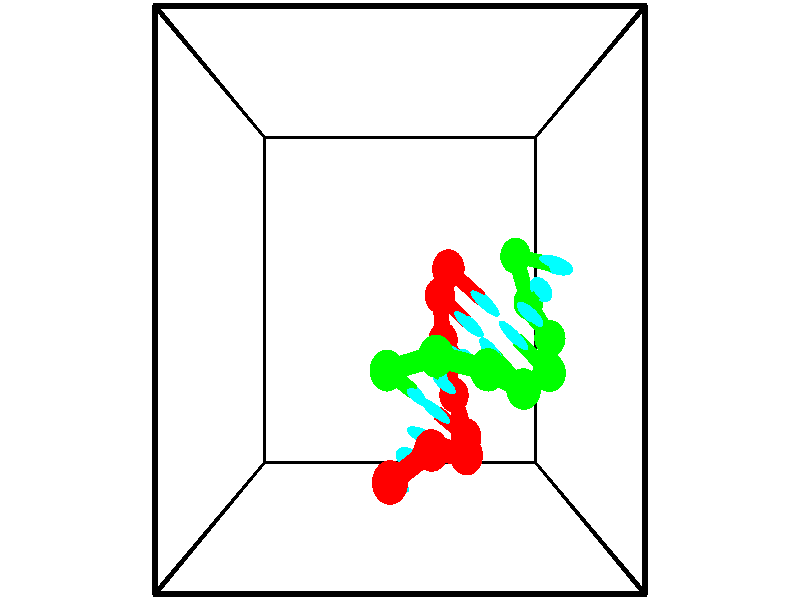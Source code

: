 // switches for output
#declare DRAW_BASES = 1; // possible values are 0, 1; only relevant for DNA ribbons
#declare DRAW_BASES_TYPE = 3; // possible values are 1, 2, 3; only relevant for DNA ribbons
#declare DRAW_FOG = 0; // set to 1 to enable fog

#include "colors.inc"

#include "transforms.inc"
background { rgb <1, 1, 1>}

#default {
   normal{
       ripples 0.25
       frequency 0.20
       turbulence 0.2
       lambda 5
   }
	finish {
		phong 0.1
		phong_size 40.
	}
}

// original window dimensions: 1024x640


// camera settings

camera {
	sky <-0, 1, 0>
	up <-0, 1, 0>
	right 1.6 * <1, 0, 0>
	location <2.5, 2.5, 11.1562>
	look_at <2.5, 2.5, 2.5>
	direction <0, 0, -8.6562>
	angle 67.0682
}


# declare cpy_camera_pos = <2.5, 2.5, 11.1562>;
# if (DRAW_FOG = 1)
fog {
	fog_type 2
	up vnormalize(cpy_camera_pos)
	color rgbt<1,1,1,0.3>
	distance 1e-5
	fog_alt 3e-3
	fog_offset 4
}
# end


// LIGHTS

# declare lum = 6;
global_settings {
	ambient_light rgb lum * <0.05, 0.05, 0.05>
	max_trace_level 15
}# declare cpy_direct_light_amount = 0.25;
light_source
{	1000 * <-1, -1, 1>,
	rgb lum * cpy_direct_light_amount
	parallel
}

light_source
{	1000 * <1, 1, -1>,
	rgb lum * cpy_direct_light_amount
	parallel
}

// strand 0

// nucleotide -1

// particle -1
sphere {
	<2.362783, 0.397528, 2.805532> 0.250000
	pigment { color rgbt <1,0,0,0> }
	no_shadow
}
cylinder {
	<2.410721, 0.282906, 2.425316>,  <2.439484, 0.214132, 2.197187>, 0.100000
	pigment { color rgbt <1,0,0,0> }
	no_shadow
}
cylinder {
	<2.410721, 0.282906, 2.425316>,  <2.362783, 0.397528, 2.805532>, 0.100000
	pigment { color rgbt <1,0,0,0> }
	no_shadow
}

// particle -1
sphere {
	<2.410721, 0.282906, 2.425316> 0.100000
	pigment { color rgbt <1,0,0,0> }
	no_shadow
}
sphere {
	0, 1
	scale<0.080000,0.200000,0.300000>
	matrix <0.324943, 0.916025, -0.235183,
		0.938109, -0.280685, 0.202895,
		0.119845, -0.286556, -0.950538,
		2.446674, 0.196939, 2.140155>
	pigment { color rgbt <0,1,1,0> }
	no_shadow
}
cylinder {
	<2.951310, 0.699600, 2.482133>,  <2.362783, 0.397528, 2.805532>, 0.130000
	pigment { color rgbt <1,0,0,0> }
	no_shadow
}

// nucleotide -1

// particle -1
sphere {
	<2.951310, 0.699600, 2.482133> 0.250000
	pigment { color rgbt <1,0,0,0> }
	no_shadow
}
cylinder {
	<2.772095, 0.569916, 2.148870>,  <2.664565, 0.492105, 1.948913>, 0.100000
	pigment { color rgbt <1,0,0,0> }
	no_shadow
}
cylinder {
	<2.772095, 0.569916, 2.148870>,  <2.951310, 0.699600, 2.482133>, 0.100000
	pigment { color rgbt <1,0,0,0> }
	no_shadow
}

// particle -1
sphere {
	<2.772095, 0.569916, 2.148870> 0.100000
	pigment { color rgbt <1,0,0,0> }
	no_shadow
}
sphere {
	0, 1
	scale<0.080000,0.200000,0.300000>
	matrix <0.499081, 0.682492, -0.533970,
		0.741741, -0.655052, -0.143975,
		-0.448039, -0.324211, -0.833155,
		2.637683, 0.472652, 1.898924>
	pigment { color rgbt <0,1,1,0> }
	no_shadow
}
cylinder {
	<3.504092, 0.541368, 2.006558>,  <2.951310, 0.699600, 2.482133>, 0.130000
	pigment { color rgbt <1,0,0,0> }
	no_shadow
}

// nucleotide -1

// particle -1
sphere {
	<3.504092, 0.541368, 2.006558> 0.250000
	pigment { color rgbt <1,0,0,0> }
	no_shadow
}
cylinder {
	<3.146690, 0.644150, 1.859250>,  <2.932249, 0.705819, 1.770865>, 0.100000
	pigment { color rgbt <1,0,0,0> }
	no_shadow
}
cylinder {
	<3.146690, 0.644150, 1.859250>,  <3.504092, 0.541368, 2.006558>, 0.100000
	pigment { color rgbt <1,0,0,0> }
	no_shadow
}

// particle -1
sphere {
	<3.146690, 0.644150, 1.859250> 0.100000
	pigment { color rgbt <1,0,0,0> }
	no_shadow
}
sphere {
	0, 1
	scale<0.080000,0.200000,0.300000>
	matrix <0.400476, 0.826969, -0.394640,
		0.203143, -0.500096, -0.841806,
		-0.893505, 0.256955, -0.368270,
		2.878639, 0.721236, 1.748769>
	pigment { color rgbt <0,1,1,0> }
	no_shadow
}
cylinder {
	<3.578325, 0.639287, 1.294536>,  <3.504092, 0.541368, 2.006558>, 0.130000
	pigment { color rgbt <1,0,0,0> }
	no_shadow
}

// nucleotide -1

// particle -1
sphere {
	<3.578325, 0.639287, 1.294536> 0.250000
	pigment { color rgbt <1,0,0,0> }
	no_shadow
}
cylinder {
	<3.282524, 0.861530, 1.446555>,  <3.105043, 0.994876, 1.537766>, 0.100000
	pigment { color rgbt <1,0,0,0> }
	no_shadow
}
cylinder {
	<3.282524, 0.861530, 1.446555>,  <3.578325, 0.639287, 1.294536>, 0.100000
	pigment { color rgbt <1,0,0,0> }
	no_shadow
}

// particle -1
sphere {
	<3.282524, 0.861530, 1.446555> 0.100000
	pigment { color rgbt <1,0,0,0> }
	no_shadow
}
sphere {
	0, 1
	scale<0.080000,0.200000,0.300000>
	matrix <0.540657, 0.826578, -0.156391,
		-0.401031, 0.089823, -0.911650,
		-0.739503, 0.555608, 0.380047,
		3.060673, 1.028213, 1.560569>
	pigment { color rgbt <0,1,1,0> }
	no_shadow
}
cylinder {
	<3.423072, 1.144096, 0.830546>,  <3.578325, 0.639287, 1.294536>, 0.130000
	pigment { color rgbt <1,0,0,0> }
	no_shadow
}

// nucleotide -1

// particle -1
sphere {
	<3.423072, 1.144096, 0.830546> 0.250000
	pigment { color rgbt <1,0,0,0> }
	no_shadow
}
cylinder {
	<3.302307, 1.274830, 1.188770>,  <3.229848, 1.353270, 1.403705>, 0.100000
	pigment { color rgbt <1,0,0,0> }
	no_shadow
}
cylinder {
	<3.302307, 1.274830, 1.188770>,  <3.423072, 1.144096, 0.830546>, 0.100000
	pigment { color rgbt <1,0,0,0> }
	no_shadow
}

// particle -1
sphere {
	<3.302307, 1.274830, 1.188770> 0.100000
	pigment { color rgbt <1,0,0,0> }
	no_shadow
}
sphere {
	0, 1
	scale<0.080000,0.200000,0.300000>
	matrix <0.534383, 0.835959, -0.124930,
		-0.789483, 0.440855, -0.427040,
		-0.301912, 0.326833, 0.895561,
		3.211733, 1.372880, 1.457438>
	pigment { color rgbt <0,1,1,0> }
	no_shadow
}
cylinder {
	<3.238355, 1.932158, 0.804065>,  <3.423072, 1.144096, 0.830546>, 0.130000
	pigment { color rgbt <1,0,0,0> }
	no_shadow
}

// nucleotide -1

// particle -1
sphere {
	<3.238355, 1.932158, 0.804065> 0.250000
	pigment { color rgbt <1,0,0,0> }
	no_shadow
}
cylinder {
	<3.324608, 1.841328, 1.183947>,  <3.376359, 1.786829, 1.411876>, 0.100000
	pigment { color rgbt <1,0,0,0> }
	no_shadow
}
cylinder {
	<3.324608, 1.841328, 1.183947>,  <3.238355, 1.932158, 0.804065>, 0.100000
	pigment { color rgbt <1,0,0,0> }
	no_shadow
}

// particle -1
sphere {
	<3.324608, 1.841328, 1.183947> 0.100000
	pigment { color rgbt <1,0,0,0> }
	no_shadow
}
sphere {
	0, 1
	scale<0.080000,0.200000,0.300000>
	matrix <0.506991, 0.857255, 0.089859,
		-0.834544, 0.462116, 0.299977,
		0.215631, -0.227077, 0.949705,
		3.389297, 1.773205, 1.468859>
	pigment { color rgbt <0,1,1,0> }
	no_shadow
}
cylinder {
	<3.160077, 2.559862, 1.179334>,  <3.238355, 1.932158, 0.804065>, 0.130000
	pigment { color rgbt <1,0,0,0> }
	no_shadow
}

// nucleotide -1

// particle -1
sphere {
	<3.160077, 2.559862, 1.179334> 0.250000
	pigment { color rgbt <1,0,0,0> }
	no_shadow
}
cylinder {
	<3.406456, 2.347443, 1.412091>,  <3.554283, 2.219991, 1.551744>, 0.100000
	pigment { color rgbt <1,0,0,0> }
	no_shadow
}
cylinder {
	<3.406456, 2.347443, 1.412091>,  <3.160077, 2.559862, 1.179334>, 0.100000
	pigment { color rgbt <1,0,0,0> }
	no_shadow
}

// particle -1
sphere {
	<3.406456, 2.347443, 1.412091> 0.100000
	pigment { color rgbt <1,0,0,0> }
	no_shadow
}
sphere {
	0, 1
	scale<0.080000,0.200000,0.300000>
	matrix <0.495449, 0.835406, 0.237965,
		-0.612486, 0.141724, 0.777673,
		0.615947, -0.531048, 0.581892,
		3.591240, 2.188128, 1.586658>
	pigment { color rgbt <0,1,1,0> }
	no_shadow
}
cylinder {
	<3.246980, 2.902462, 1.829829>,  <3.160077, 2.559862, 1.179334>, 0.130000
	pigment { color rgbt <1,0,0,0> }
	no_shadow
}

// nucleotide -1

// particle -1
sphere {
	<3.246980, 2.902462, 1.829829> 0.250000
	pigment { color rgbt <1,0,0,0> }
	no_shadow
}
cylinder {
	<3.565369, 2.661327, 1.807845>,  <3.756402, 2.516647, 1.794654>, 0.100000
	pigment { color rgbt <1,0,0,0> }
	no_shadow
}
cylinder {
	<3.565369, 2.661327, 1.807845>,  <3.246980, 2.902462, 1.829829>, 0.100000
	pigment { color rgbt <1,0,0,0> }
	no_shadow
}

// particle -1
sphere {
	<3.565369, 2.661327, 1.807845> 0.100000
	pigment { color rgbt <1,0,0,0> }
	no_shadow
}
sphere {
	0, 1
	scale<0.080000,0.200000,0.300000>
	matrix <0.593403, 0.759119, 0.267603,
		-0.119599, -0.245618, 0.961960,
		0.795970, -0.602835, -0.054961,
		3.804160, 2.480477, 1.791356>
	pigment { color rgbt <0,1,1,0> }
	no_shadow
}
// strand 1

// nucleotide -1

// particle -1
sphere {
	<4.428334, 3.115004, 1.068328> 0.250000
	pigment { color rgbt <0,1,0,0> }
	no_shadow
}
cylinder {
	<4.751648, 3.029709, 1.287857>,  <4.945636, 2.978532, 1.419574>, 0.100000
	pigment { color rgbt <0,1,0,0> }
	no_shadow
}
cylinder {
	<4.751648, 3.029709, 1.287857>,  <4.428334, 3.115004, 1.068328>, 0.100000
	pigment { color rgbt <0,1,0,0> }
	no_shadow
}

// particle -1
sphere {
	<4.751648, 3.029709, 1.287857> 0.100000
	pigment { color rgbt <0,1,0,0> }
	no_shadow
}
sphere {
	0, 1
	scale<0.080000,0.200000,0.300000>
	matrix <-0.440747, -0.837179, 0.323842,
		0.390407, -0.503648, -0.770663,
		0.808285, -0.213237, 0.548822,
		4.994133, 2.965738, 1.452504>
	pigment { color rgbt <0,1,1,0> }
	no_shadow
}
cylinder {
	<4.705694, 2.465666, 0.782405>,  <4.428334, 3.115004, 1.068328>, 0.130000
	pigment { color rgbt <0,1,0,0> }
	no_shadow
}

// nucleotide -1

// particle -1
sphere {
	<4.705694, 2.465666, 0.782405> 0.250000
	pigment { color rgbt <0,1,0,0> }
	no_shadow
}
cylinder {
	<4.738495, 2.563534, 1.168859>,  <4.758175, 2.622254, 1.400730>, 0.100000
	pigment { color rgbt <0,1,0,0> }
	no_shadow
}
cylinder {
	<4.738495, 2.563534, 1.168859>,  <4.705694, 2.465666, 0.782405>, 0.100000
	pigment { color rgbt <0,1,0,0> }
	no_shadow
}

// particle -1
sphere {
	<4.738495, 2.563534, 1.168859> 0.100000
	pigment { color rgbt <0,1,0,0> }
	no_shadow
}
sphere {
	0, 1
	scale<0.080000,0.200000,0.300000>
	matrix <-0.704707, -0.671250, 0.229805,
		0.704743, -0.699685, 0.117376,
		0.082003, 0.244669, 0.966133,
		4.763096, 2.636935, 1.458698>
	pigment { color rgbt <0,1,1,0> }
	no_shadow
}
cylinder {
	<4.967862, 1.975994, 1.211642>,  <4.705694, 2.465666, 0.782405>, 0.130000
	pigment { color rgbt <0,1,0,0> }
	no_shadow
}

// nucleotide -1

// particle -1
sphere {
	<4.967862, 1.975994, 1.211642> 0.250000
	pigment { color rgbt <0,1,0,0> }
	no_shadow
}
cylinder {
	<4.726807, 2.166946, 1.467434>,  <4.582173, 2.281518, 1.620909>, 0.100000
	pigment { color rgbt <0,1,0,0> }
	no_shadow
}
cylinder {
	<4.726807, 2.166946, 1.467434>,  <4.967862, 1.975994, 1.211642>, 0.100000
	pigment { color rgbt <0,1,0,0> }
	no_shadow
}

// particle -1
sphere {
	<4.726807, 2.166946, 1.467434> 0.100000
	pigment { color rgbt <0,1,0,0> }
	no_shadow
}
sphere {
	0, 1
	scale<0.080000,0.200000,0.300000>
	matrix <-0.541855, -0.833074, 0.111265,
		0.585850, -0.279453, 0.760714,
		-0.602638, 0.477382, 0.639479,
		4.546015, 2.310161, 1.659278>
	pigment { color rgbt <0,1,1,0> }
	no_shadow
}
cylinder {
	<4.793557, 1.571948, 1.869236>,  <4.967862, 1.975994, 1.211642>, 0.130000
	pigment { color rgbt <0,1,0,0> }
	no_shadow
}

// nucleotide -1

// particle -1
sphere {
	<4.793557, 1.571948, 1.869236> 0.250000
	pigment { color rgbt <0,1,0,0> }
	no_shadow
}
cylinder {
	<4.492790, 1.833363, 1.834568>,  <4.312330, 1.990211, 1.813767>, 0.100000
	pigment { color rgbt <0,1,0,0> }
	no_shadow
}
cylinder {
	<4.492790, 1.833363, 1.834568>,  <4.793557, 1.571948, 1.869236>, 0.100000
	pigment { color rgbt <0,1,0,0> }
	no_shadow
}

// particle -1
sphere {
	<4.492790, 1.833363, 1.834568> 0.100000
	pigment { color rgbt <0,1,0,0> }
	no_shadow
}
sphere {
	0, 1
	scale<0.080000,0.200000,0.300000>
	matrix <-0.657219, -0.753417, 0.020645,
		-0.051806, 0.072485, 0.996023,
		-0.751917, 0.653536, -0.086670,
		4.267215, 2.029423, 1.808567>
	pigment { color rgbt <0,1,1,0> }
	no_shadow
}
cylinder {
	<4.300469, 1.418585, 2.349689>,  <4.793557, 1.571948, 1.869236>, 0.130000
	pigment { color rgbt <0,1,0,0> }
	no_shadow
}

// nucleotide -1

// particle -1
sphere {
	<4.300469, 1.418585, 2.349689> 0.250000
	pigment { color rgbt <0,1,0,0> }
	no_shadow
}
cylinder {
	<4.080505, 1.642738, 2.101956>,  <3.948527, 1.777231, 1.953317>, 0.100000
	pigment { color rgbt <0,1,0,0> }
	no_shadow
}
cylinder {
	<4.080505, 1.642738, 2.101956>,  <4.300469, 1.418585, 2.349689>, 0.100000
	pigment { color rgbt <0,1,0,0> }
	no_shadow
}

// particle -1
sphere {
	<4.080505, 1.642738, 2.101956> 0.100000
	pigment { color rgbt <0,1,0,0> }
	no_shadow
}
sphere {
	0, 1
	scale<0.080000,0.200000,0.300000>
	matrix <-0.802800, -0.559234, 0.206807,
		-0.230459, 0.610924, 0.757404,
		-0.549909, 0.560384, -0.619330,
		3.915533, 1.810853, 1.916157>
	pigment { color rgbt <0,1,1,0> }
	no_shadow
}
cylinder {
	<3.721524, 1.690194, 2.752324>,  <4.300469, 1.418585, 2.349689>, 0.130000
	pigment { color rgbt <0,1,0,0> }
	no_shadow
}

// nucleotide -1

// particle -1
sphere {
	<3.721524, 1.690194, 2.752324> 0.250000
	pigment { color rgbt <0,1,0,0> }
	no_shadow
}
cylinder {
	<3.618881, 1.705872, 2.366035>,  <3.557296, 1.715278, 2.134262>, 0.100000
	pigment { color rgbt <0,1,0,0> }
	no_shadow
}
cylinder {
	<3.618881, 1.705872, 2.366035>,  <3.721524, 1.690194, 2.752324>, 0.100000
	pigment { color rgbt <0,1,0,0> }
	no_shadow
}

// particle -1
sphere {
	<3.618881, 1.705872, 2.366035> 0.100000
	pigment { color rgbt <0,1,0,0> }
	no_shadow
}
sphere {
	0, 1
	scale<0.080000,0.200000,0.300000>
	matrix <-0.810778, -0.552618, 0.193008,
		-0.526111, 0.832512, 0.173583,
		-0.256606, 0.039194, -0.965721,
		3.541899, 1.717630, 2.076319>
	pigment { color rgbt <0,1,1,0> }
	no_shadow
}
cylinder {
	<3.005778, 1.843654, 2.685170>,  <3.721524, 1.690194, 2.752324>, 0.130000
	pigment { color rgbt <0,1,0,0> }
	no_shadow
}

// nucleotide -1

// particle -1
sphere {
	<3.005778, 1.843654, 2.685170> 0.250000
	pigment { color rgbt <0,1,0,0> }
	no_shadow
}
cylinder {
	<3.058868, 1.687550, 2.320735>,  <3.090723, 1.593887, 2.102074>, 0.100000
	pigment { color rgbt <0,1,0,0> }
	no_shadow
}
cylinder {
	<3.058868, 1.687550, 2.320735>,  <3.005778, 1.843654, 2.685170>, 0.100000
	pigment { color rgbt <0,1,0,0> }
	no_shadow
}

// particle -1
sphere {
	<3.058868, 1.687550, 2.320735> 0.100000
	pigment { color rgbt <0,1,0,0> }
	no_shadow
}
sphere {
	0, 1
	scale<0.080000,0.200000,0.300000>
	matrix <-0.807058, -0.576158, 0.129225,
		-0.575359, 0.718140, -0.391456,
		0.132738, -0.390279, -0.911078,
		3.098686, 1.570471, 2.047409>
	pigment { color rgbt <0,1,1,0> }
	no_shadow
}
cylinder {
	<2.313520, 1.653224, 2.461429>,  <3.005778, 1.843654, 2.685170>, 0.130000
	pigment { color rgbt <0,1,0,0> }
	no_shadow
}

// nucleotide -1

// particle -1
sphere {
	<2.313520, 1.653224, 2.461429> 0.250000
	pigment { color rgbt <0,1,0,0> }
	no_shadow
}
cylinder {
	<2.543106, 1.468372, 2.191022>,  <2.680858, 1.357461, 2.028778>, 0.100000
	pigment { color rgbt <0,1,0,0> }
	no_shadow
}
cylinder {
	<2.543106, 1.468372, 2.191022>,  <2.313520, 1.653224, 2.461429>, 0.100000
	pigment { color rgbt <0,1,0,0> }
	no_shadow
}

// particle -1
sphere {
	<2.543106, 1.468372, 2.191022> 0.100000
	pigment { color rgbt <0,1,0,0> }
	no_shadow
}
sphere {
	0, 1
	scale<0.080000,0.200000,0.300000>
	matrix <-0.693558, -0.713246, -0.101279,
		-0.435363, 0.526989, -0.729891,
		0.573965, -0.462129, -0.676018,
		2.715296, 1.329734, 1.988216>
	pigment { color rgbt <0,1,1,0> }
	no_shadow
}
// box output
cylinder {
	<0.000000, 0.000000, 0.000000>,  <5.000000, 0.000000, 0.000000>, 0.025000
	pigment { color rgbt <0,0,0,0> }
	no_shadow
}
cylinder {
	<0.000000, 0.000000, 0.000000>,  <0.000000, 5.000000, 0.000000>, 0.025000
	pigment { color rgbt <0,0,0,0> }
	no_shadow
}
cylinder {
	<0.000000, 0.000000, 0.000000>,  <0.000000, 0.000000, 5.000000>, 0.025000
	pigment { color rgbt <0,0,0,0> }
	no_shadow
}
cylinder {
	<5.000000, 5.000000, 5.000000>,  <0.000000, 5.000000, 5.000000>, 0.025000
	pigment { color rgbt <0,0,0,0> }
	no_shadow
}
cylinder {
	<5.000000, 5.000000, 5.000000>,  <5.000000, 0.000000, 5.000000>, 0.025000
	pigment { color rgbt <0,0,0,0> }
	no_shadow
}
cylinder {
	<5.000000, 5.000000, 5.000000>,  <5.000000, 5.000000, 0.000000>, 0.025000
	pigment { color rgbt <0,0,0,0> }
	no_shadow
}
cylinder {
	<0.000000, 0.000000, 5.000000>,  <0.000000, 5.000000, 5.000000>, 0.025000
	pigment { color rgbt <0,0,0,0> }
	no_shadow
}
cylinder {
	<0.000000, 0.000000, 5.000000>,  <5.000000, 0.000000, 5.000000>, 0.025000
	pigment { color rgbt <0,0,0,0> }
	no_shadow
}
cylinder {
	<5.000000, 5.000000, 0.000000>,  <0.000000, 5.000000, 0.000000>, 0.025000
	pigment { color rgbt <0,0,0,0> }
	no_shadow
}
cylinder {
	<5.000000, 5.000000, 0.000000>,  <5.000000, 0.000000, 0.000000>, 0.025000
	pigment { color rgbt <0,0,0,0> }
	no_shadow
}
cylinder {
	<5.000000, 0.000000, 5.000000>,  <5.000000, 0.000000, 0.000000>, 0.025000
	pigment { color rgbt <0,0,0,0> }
	no_shadow
}
cylinder {
	<0.000000, 5.000000, 0.000000>,  <0.000000, 5.000000, 5.000000>, 0.025000
	pigment { color rgbt <0,0,0,0> }
	no_shadow
}
// end of box output

